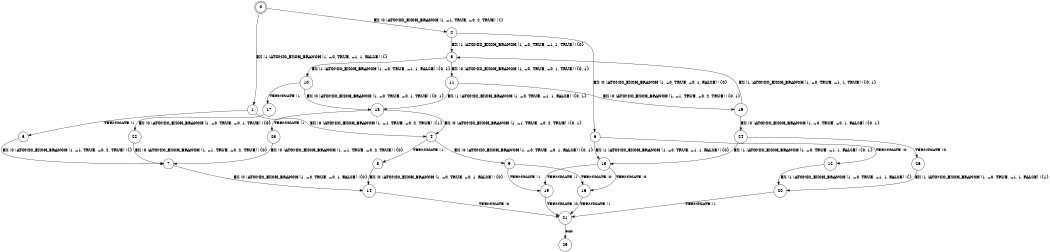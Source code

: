 digraph BCG {
size = "7, 10.5";
center = TRUE;
node [shape = circle];
0 [peripheries = 2];
0 -> 1 [label = "EX !1 !ATOMIC_EXCH_BRANCH (1, +0, TRUE, +1, 1, FALSE) !{}"];
0 -> 2 [label = "EX !0 !ATOMIC_EXCH_BRANCH (1, +1, TRUE, +0, 2, TRUE) !{}"];
1 -> 3 [label = "TERMINATE !1"];
1 -> 4 [label = "EX !0 !ATOMIC_EXCH_BRANCH (1, +1, TRUE, +0, 2, TRUE) !{1}"];
2 -> 5 [label = "EX !1 !ATOMIC_EXCH_BRANCH (1, +0, TRUE, +1, 1, TRUE) !{0}"];
2 -> 6 [label = "EX !0 !ATOMIC_EXCH_BRANCH (1, +0, TRUE, +0, 1, FALSE) !{0}"];
3 -> 7 [label = "EX !0 !ATOMIC_EXCH_BRANCH (1, +1, TRUE, +0, 2, TRUE) !{}"];
4 -> 8 [label = "TERMINATE !1"];
4 -> 9 [label = "EX !0 !ATOMIC_EXCH_BRANCH (1, +0, TRUE, +0, 1, FALSE) !{0, 1}"];
5 -> 10 [label = "EX !1 !ATOMIC_EXCH_BRANCH (1, +0, TRUE, +1, 1, FALSE) !{0, 1}"];
5 -> 11 [label = "EX !0 !ATOMIC_EXCH_BRANCH (1, +0, TRUE, +0, 1, TRUE) !{0, 1}"];
6 -> 12 [label = "TERMINATE !0"];
6 -> 13 [label = "EX !1 !ATOMIC_EXCH_BRANCH (1, +0, TRUE, +1, 1, FALSE) !{0}"];
7 -> 14 [label = "EX !0 !ATOMIC_EXCH_BRANCH (1, +0, TRUE, +0, 1, FALSE) !{0}"];
8 -> 14 [label = "EX !0 !ATOMIC_EXCH_BRANCH (1, +0, TRUE, +0, 1, FALSE) !{0}"];
9 -> 15 [label = "TERMINATE !1"];
9 -> 16 [label = "TERMINATE !0"];
10 -> 17 [label = "TERMINATE !1"];
10 -> 18 [label = "EX !0 !ATOMIC_EXCH_BRANCH (1, +0, TRUE, +0, 1, TRUE) !{0, 1}"];
11 -> 18 [label = "EX !1 !ATOMIC_EXCH_BRANCH (1, +0, TRUE, +1, 1, FALSE) !{0, 1}"];
11 -> 19 [label = "EX !0 !ATOMIC_EXCH_BRANCH (1, +1, TRUE, +0, 2, TRUE) !{0, 1}"];
12 -> 20 [label = "EX !1 !ATOMIC_EXCH_BRANCH (1, +0, TRUE, +1, 1, FALSE) !{}"];
13 -> 15 [label = "TERMINATE !1"];
13 -> 16 [label = "TERMINATE !0"];
14 -> 21 [label = "TERMINATE !0"];
15 -> 21 [label = "TERMINATE !0"];
16 -> 21 [label = "TERMINATE !1"];
17 -> 22 [label = "EX !0 !ATOMIC_EXCH_BRANCH (1, +0, TRUE, +0, 1, TRUE) !{0}"];
18 -> 23 [label = "TERMINATE !1"];
18 -> 4 [label = "EX !0 !ATOMIC_EXCH_BRANCH (1, +1, TRUE, +0, 2, TRUE) !{0, 1}"];
19 -> 5 [label = "EX !1 !ATOMIC_EXCH_BRANCH (1, +0, TRUE, +1, 1, TRUE) !{0, 1}"];
19 -> 24 [label = "EX !0 !ATOMIC_EXCH_BRANCH (1, +0, TRUE, +0, 1, FALSE) !{0, 1}"];
20 -> 21 [label = "TERMINATE !1"];
21 -> 25 [label = "exit"];
22 -> 7 [label = "EX !0 !ATOMIC_EXCH_BRANCH (1, +1, TRUE, +0, 2, TRUE) !{0}"];
23 -> 7 [label = "EX !0 !ATOMIC_EXCH_BRANCH (1, +1, TRUE, +0, 2, TRUE) !{0}"];
24 -> 26 [label = "TERMINATE !0"];
24 -> 13 [label = "EX !1 !ATOMIC_EXCH_BRANCH (1, +0, TRUE, +1, 1, FALSE) !{0, 1}"];
26 -> 20 [label = "EX !1 !ATOMIC_EXCH_BRANCH (1, +0, TRUE, +1, 1, FALSE) !{1}"];
}
